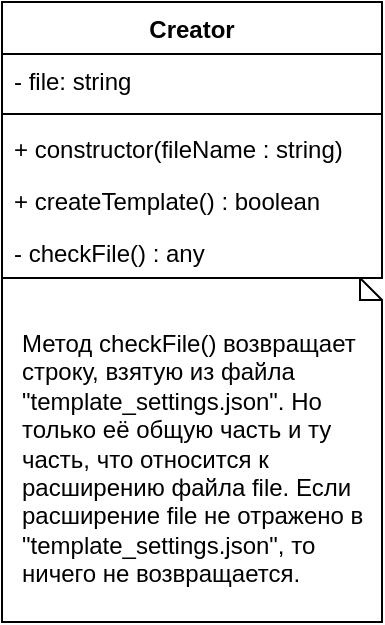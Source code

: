 <mxfile version="14.2.4" type="embed">
    <diagram id="Tjp7HL7CIoGaV_Jd8fE2" name="Страница 1">
        <mxGraphModel dx="668" dy="575" grid="1" gridSize="10" guides="1" tooltips="1" connect="1" arrows="1" fold="1" page="1" pageScale="1" pageWidth="1169" pageHeight="1654" math="0" shadow="0">
            <root>
                <mxCell id="0"/>
                <mxCell id="1" parent="0"/>
                <mxCell id="8" value="Метод checkFile() возвращает строку, взятую из файла &quot;template_settings.json&quot;. Но только её общую часть и ту часть, что относится к расширению файла file. Если расширение file не отражено в &quot;template_settings.json&quot;, то ничего не возвращается." style="shape=note2;boundedLbl=1;whiteSpace=wrap;html=1;size=11;verticalAlign=top;align=left;spacing=10;" vertex="1" parent="1">
                    <mxGeometry x="130" y="238" width="190" height="172" as="geometry"/>
                </mxCell>
                <mxCell id="2" value="Creator" style="swimlane;fontStyle=1;align=center;verticalAlign=top;childLayout=stackLayout;horizontal=1;startSize=26;horizontalStack=0;resizeParent=1;resizeParentMax=0;resizeLast=0;collapsible=1;marginBottom=0;" vertex="1" parent="1">
                    <mxGeometry x="130" y="100" width="190" height="138" as="geometry"/>
                </mxCell>
                <mxCell id="3" value="- file: string" style="text;strokeColor=none;fillColor=none;align=left;verticalAlign=top;spacingLeft=4;spacingRight=4;overflow=hidden;rotatable=0;points=[[0,0.5],[1,0.5]];portConstraint=eastwest;" vertex="1" parent="2">
                    <mxGeometry y="26" width="190" height="26" as="geometry"/>
                </mxCell>
                <mxCell id="4" value="" style="line;strokeWidth=1;fillColor=none;align=left;verticalAlign=middle;spacingTop=-1;spacingLeft=3;spacingRight=3;rotatable=0;labelPosition=right;points=[];portConstraint=eastwest;" vertex="1" parent="2">
                    <mxGeometry y="52" width="190" height="8" as="geometry"/>
                </mxCell>
                <mxCell id="7" value="+ constructor(fileName : string)" style="text;strokeColor=none;fillColor=none;align=left;verticalAlign=top;spacingLeft=4;spacingRight=4;overflow=hidden;rotatable=0;points=[[0,0.5],[1,0.5]];portConstraint=eastwest;" vertex="1" parent="2">
                    <mxGeometry y="60" width="190" height="26" as="geometry"/>
                </mxCell>
                <mxCell id="6" value="+ createTemplate() : boolean" style="text;strokeColor=none;fillColor=none;align=left;verticalAlign=top;spacingLeft=4;spacingRight=4;overflow=hidden;rotatable=0;points=[[0,0.5],[1,0.5]];portConstraint=eastwest;" vertex="1" parent="2">
                    <mxGeometry y="86" width="190" height="26" as="geometry"/>
                </mxCell>
                <mxCell id="5" value="- checkFile() : any" style="text;strokeColor=none;fillColor=none;align=left;verticalAlign=top;spacingLeft=4;spacingRight=4;overflow=hidden;rotatable=0;points=[[0,0.5],[1,0.5]];portConstraint=eastwest;" vertex="1" parent="2">
                    <mxGeometry y="112" width="190" height="26" as="geometry"/>
                </mxCell>
            </root>
        </mxGraphModel>
    </diagram>
</mxfile>